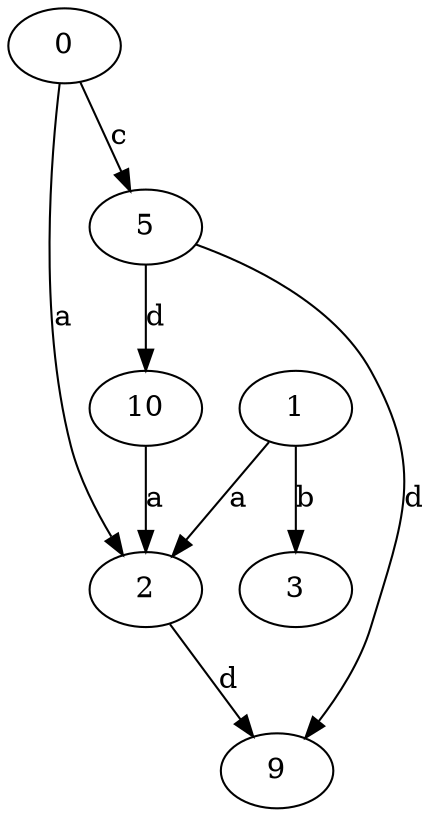 strict digraph  {
0;
1;
2;
3;
5;
9;
10;
0 -> 2  [label=a];
0 -> 5  [label=c];
1 -> 2  [label=a];
1 -> 3  [label=b];
2 -> 9  [label=d];
5 -> 9  [label=d];
5 -> 10  [label=d];
10 -> 2  [label=a];
}
